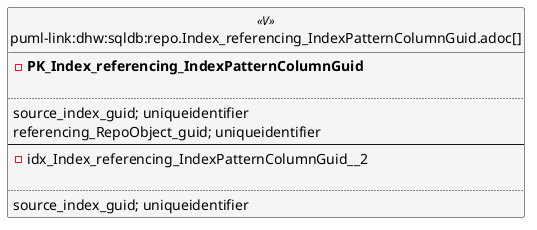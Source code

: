 @startuml
left to right direction
'top to bottom direction
hide circle
'avoide "." issues:
set namespaceSeparator none


skinparam class {
  BackgroundColor White
  BackgroundColor<<FN>> Yellow
  BackgroundColor<<FS>> Yellow
  BackgroundColor<<FT>> LightGray
  BackgroundColor<<IF>> Yellow
  BackgroundColor<<IS>> Yellow
  BackgroundColor<<P>> Aqua
  BackgroundColor<<PC>> Aqua
  BackgroundColor<<SN>> Yellow
  BackgroundColor<<SO>> SlateBlue
  BackgroundColor<<TF>> LightGray
  BackgroundColor<<TR>> Tomato
  BackgroundColor<<U>> White
  BackgroundColor<<V>> WhiteSmoke
  BackgroundColor<<X>> Aqua
  BackgroundColor<<external>> AliceBlue
}


entity "puml-link:dhw:sqldb:repo.Index_referencing_IndexPatternColumnGuid.adoc[]" as repo.Index_referencing_IndexPatternColumnGuid << V >> {
- **PK_Index_referencing_IndexPatternColumnGuid**

..
source_index_guid; uniqueidentifier
referencing_RepoObject_guid; uniqueidentifier
--
- idx_Index_referencing_IndexPatternColumnGuid__2

..
source_index_guid; uniqueidentifier
}


@enduml

